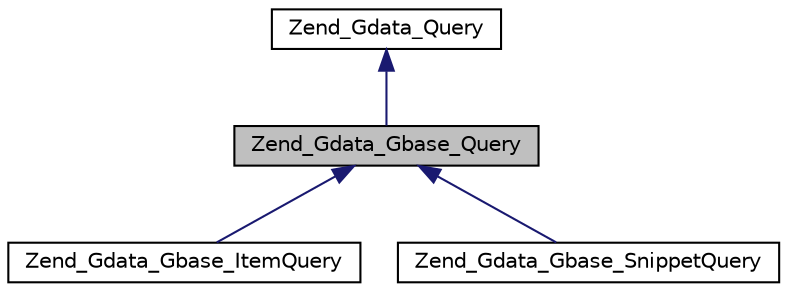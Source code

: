 digraph G
{
  edge [fontname="Helvetica",fontsize="10",labelfontname="Helvetica",labelfontsize="10"];
  node [fontname="Helvetica",fontsize="10",shape=record];
  Node1 [label="Zend_Gdata_Gbase_Query",height=0.2,width=0.4,color="black", fillcolor="grey75", style="filled" fontcolor="black"];
  Node2 -> Node1 [dir="back",color="midnightblue",fontsize="10",style="solid",fontname="Helvetica"];
  Node2 [label="Zend_Gdata_Query",height=0.2,width=0.4,color="black", fillcolor="white", style="filled",URL="$class_zend___gdata___query.html"];
  Node1 -> Node3 [dir="back",color="midnightblue",fontsize="10",style="solid",fontname="Helvetica"];
  Node3 [label="Zend_Gdata_Gbase_ItemQuery",height=0.2,width=0.4,color="black", fillcolor="white", style="filled",URL="$class_zend___gdata___gbase___item_query.html"];
  Node1 -> Node4 [dir="back",color="midnightblue",fontsize="10",style="solid",fontname="Helvetica"];
  Node4 [label="Zend_Gdata_Gbase_SnippetQuery",height=0.2,width=0.4,color="black", fillcolor="white", style="filled",URL="$class_zend___gdata___gbase___snippet_query.html"];
}
